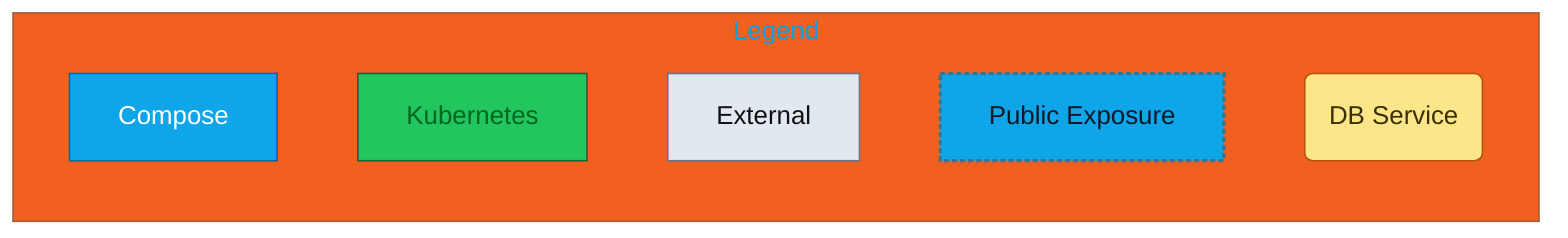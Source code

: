 %%{init: {'theme':'base','flowchart':{'curve':'monotoneX'},'themeVariables':{'primaryColor':'#0ea5e9','primaryTextColor':'#111827','lineColor':'#0ea5e9'}}}%%
flowchart LR
  classDef compose fill:#0ea5e9,stroke:#0369a1,color:#fff,stroke-width:1px;
  classDef k8s fill:#22c55e,stroke:#166534,color:#062;
  classDef external fill:#e2e8f0,stroke:#64748b,color:#111;
  classDef public stroke-dasharray: 3 2,stroke-width:2px;
  classDef db fill:#fde68a,stroke:#b45309,color:#3b2f00;
  %% Legend
  subgraph Legend
    legend_compose[Compose]:::compose
    legend_k8s[Kubernetes]:::k8s
    legend_ext[External]:::external
    legend_pub[Public Exposure]:::public
    legend_db(DB Service):::db
  end